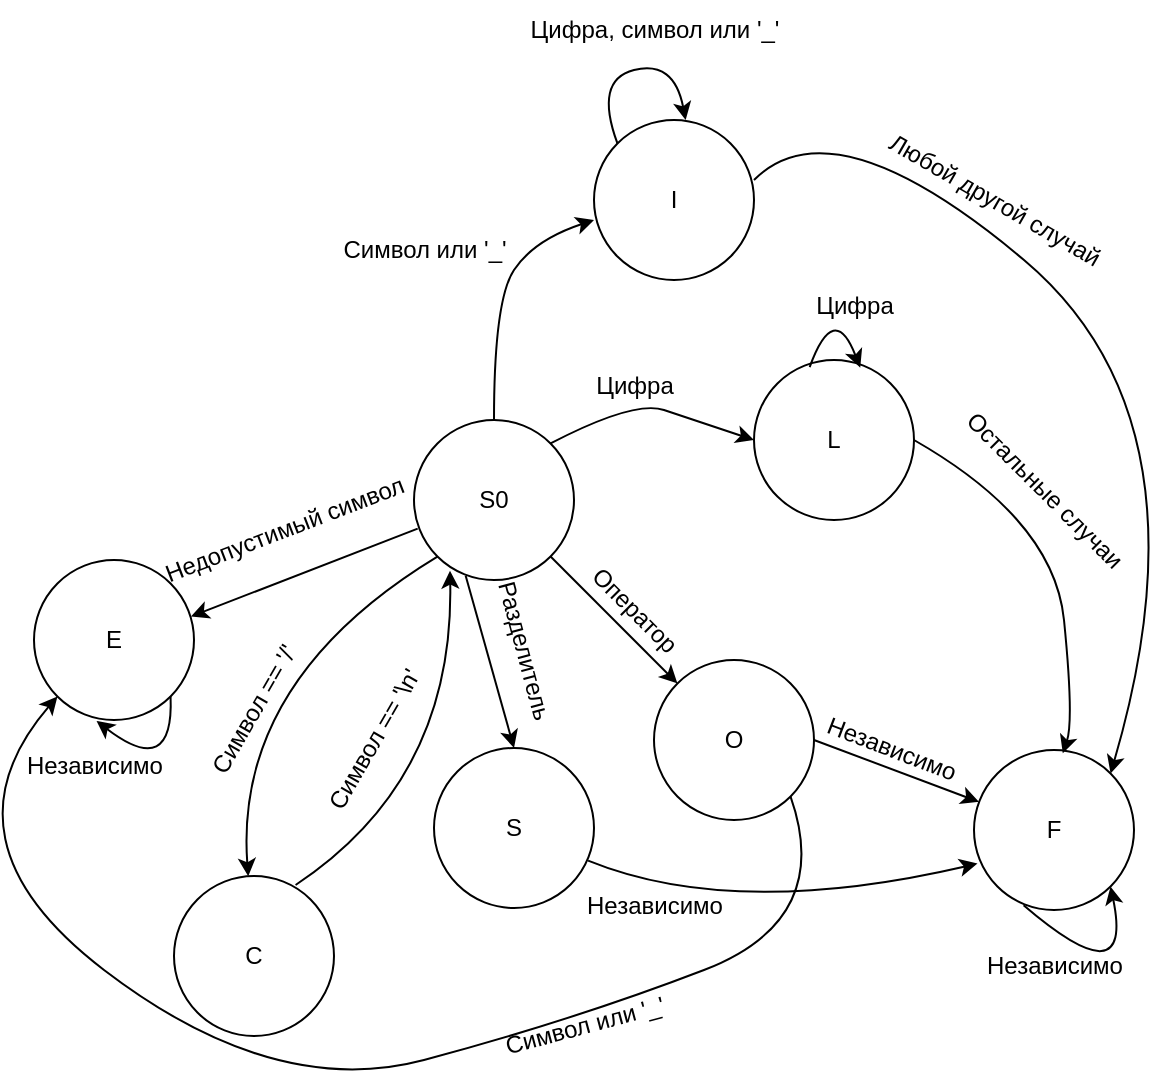 <mxfile version="24.4.9" type="device">
  <diagram name="Страница — 1" id="YdG9vorFwvyIWXiYEx2r">
    <mxGraphModel dx="1311" dy="764" grid="1" gridSize="10" guides="1" tooltips="1" connect="1" arrows="1" fold="1" page="1" pageScale="1" pageWidth="827" pageHeight="1169" math="0" shadow="0">
      <root>
        <mxCell id="0" />
        <mxCell id="1" parent="0" />
        <mxCell id="37AqUj_-Lx2WRJFWYZgD-1" value="S0" style="ellipse;whiteSpace=wrap;html=1;aspect=fixed;" parent="1" vertex="1">
          <mxGeometry x="290" y="380" width="80" height="80" as="geometry" />
        </mxCell>
        <mxCell id="37AqUj_-Lx2WRJFWYZgD-2" value="I" style="ellipse;whiteSpace=wrap;html=1;aspect=fixed;" parent="1" vertex="1">
          <mxGeometry x="380" y="230" width="80" height="80" as="geometry" />
        </mxCell>
        <mxCell id="37AqUj_-Lx2WRJFWYZgD-3" value="L" style="ellipse;whiteSpace=wrap;html=1;aspect=fixed;" parent="1" vertex="1">
          <mxGeometry x="460" y="350" width="80" height="80" as="geometry" />
        </mxCell>
        <mxCell id="37AqUj_-Lx2WRJFWYZgD-4" value="O" style="ellipse;whiteSpace=wrap;html=1;aspect=fixed;" parent="1" vertex="1">
          <mxGeometry x="410" y="500" width="80" height="80" as="geometry" />
        </mxCell>
        <mxCell id="37AqUj_-Lx2WRJFWYZgD-5" value="S" style="ellipse;whiteSpace=wrap;html=1;aspect=fixed;" parent="1" vertex="1">
          <mxGeometry x="300" y="544" width="80" height="80" as="geometry" />
        </mxCell>
        <mxCell id="37AqUj_-Lx2WRJFWYZgD-8" value="E" style="ellipse;whiteSpace=wrap;html=1;aspect=fixed;" parent="1" vertex="1">
          <mxGeometry x="100" y="450" width="80" height="80" as="geometry" />
        </mxCell>
        <mxCell id="37AqUj_-Lx2WRJFWYZgD-9" value="F" style="ellipse;whiteSpace=wrap;html=1;aspect=fixed;" parent="1" vertex="1">
          <mxGeometry x="570" y="545" width="80" height="80" as="geometry" />
        </mxCell>
        <mxCell id="37AqUj_-Lx2WRJFWYZgD-10" value="" style="endArrow=classic;html=1;rounded=0;exitX=0.5;exitY=0;exitDx=0;exitDy=0;curved=1;" parent="1" source="37AqUj_-Lx2WRJFWYZgD-1" edge="1">
          <mxGeometry width="50" height="50" relative="1" as="geometry">
            <mxPoint x="330" y="330" as="sourcePoint" />
            <mxPoint x="380" y="280" as="targetPoint" />
            <Array as="points">
              <mxPoint x="330" y="320" />
              <mxPoint x="350" y="290" />
            </Array>
          </mxGeometry>
        </mxCell>
        <mxCell id="37AqUj_-Lx2WRJFWYZgD-17" value="Символ или &#39;_&#39;" style="text;html=1;align=center;verticalAlign=middle;resizable=0;points=[];autosize=1;strokeColor=none;fillColor=none;" parent="1" vertex="1">
          <mxGeometry x="240" y="280" width="110" height="30" as="geometry" />
        </mxCell>
        <mxCell id="37AqUj_-Lx2WRJFWYZgD-18" value="" style="endArrow=classic;html=1;rounded=0;entryX=0;entryY=0.5;entryDx=0;entryDy=0;exitX=1;exitY=0;exitDx=0;exitDy=0;jumpStyle=line;curved=1;" parent="1" source="37AqUj_-Lx2WRJFWYZgD-1" target="37AqUj_-Lx2WRJFWYZgD-3" edge="1">
          <mxGeometry width="50" height="50" relative="1" as="geometry">
            <mxPoint x="370" y="460" as="sourcePoint" />
            <mxPoint x="420" y="410" as="targetPoint" />
            <Array as="points">
              <mxPoint x="400" y="370" />
              <mxPoint x="430" y="380" />
            </Array>
          </mxGeometry>
        </mxCell>
        <mxCell id="37AqUj_-Lx2WRJFWYZgD-19" value="Цифра" style="text;html=1;align=center;verticalAlign=middle;resizable=0;points=[];autosize=1;strokeColor=none;fillColor=none;" parent="1" vertex="1">
          <mxGeometry x="370" y="348" width="60" height="30" as="geometry" />
        </mxCell>
        <mxCell id="37AqUj_-Lx2WRJFWYZgD-20" value="" style="endArrow=classic;html=1;rounded=0;exitX=1;exitY=1;exitDx=0;exitDy=0;entryX=0;entryY=0;entryDx=0;entryDy=0;" parent="1" source="37AqUj_-Lx2WRJFWYZgD-1" target="37AqUj_-Lx2WRJFWYZgD-4" edge="1">
          <mxGeometry width="50" height="50" relative="1" as="geometry">
            <mxPoint x="370" y="490" as="sourcePoint" />
            <mxPoint x="420" y="440" as="targetPoint" />
          </mxGeometry>
        </mxCell>
        <mxCell id="37AqUj_-Lx2WRJFWYZgD-21" value="Оператор" style="text;html=1;align=center;verticalAlign=middle;resizable=0;points=[];autosize=1;strokeColor=none;fillColor=none;rotation=45;" parent="1" vertex="1">
          <mxGeometry x="360" y="460" width="80" height="30" as="geometry" />
        </mxCell>
        <mxCell id="37AqUj_-Lx2WRJFWYZgD-23" value="" style="endArrow=classic;html=1;rounded=0;exitX=0.323;exitY=0.973;exitDx=0;exitDy=0;exitPerimeter=0;entryX=0.5;entryY=0;entryDx=0;entryDy=0;" parent="1" source="37AqUj_-Lx2WRJFWYZgD-1" target="37AqUj_-Lx2WRJFWYZgD-5" edge="1">
          <mxGeometry width="50" height="50" relative="1" as="geometry">
            <mxPoint x="370" y="490" as="sourcePoint" />
            <mxPoint x="420" y="440" as="targetPoint" />
          </mxGeometry>
        </mxCell>
        <mxCell id="37AqUj_-Lx2WRJFWYZgD-24" value="Разделитель" style="text;html=1;align=center;verticalAlign=middle;resizable=0;points=[];autosize=1;strokeColor=none;fillColor=none;rotation=75;" parent="1" vertex="1">
          <mxGeometry x="300" y="480" width="90" height="30" as="geometry" />
        </mxCell>
        <mxCell id="37AqUj_-Lx2WRJFWYZgD-25" value="" style="endArrow=classic;html=1;rounded=0;entryX=0.981;entryY=0.353;entryDx=0;entryDy=0;entryPerimeter=0;exitX=0.023;exitY=0.679;exitDx=0;exitDy=0;exitPerimeter=0;" parent="1" source="37AqUj_-Lx2WRJFWYZgD-1" target="37AqUj_-Lx2WRJFWYZgD-8" edge="1">
          <mxGeometry width="50" height="50" relative="1" as="geometry">
            <mxPoint x="210" y="500" as="sourcePoint" />
            <mxPoint x="260" y="450" as="targetPoint" />
          </mxGeometry>
        </mxCell>
        <mxCell id="37AqUj_-Lx2WRJFWYZgD-26" value="Недопустимый символ" style="text;html=1;align=center;verticalAlign=middle;resizable=0;points=[];autosize=1;strokeColor=none;fillColor=none;rotation=-21;" parent="1" vertex="1">
          <mxGeometry x="150" y="420" width="150" height="30" as="geometry" />
        </mxCell>
        <mxCell id="37AqUj_-Lx2WRJFWYZgD-27" value="" style="endArrow=classic;html=1;rounded=0;exitX=0;exitY=0;exitDx=0;exitDy=0;curved=1;entryX=0.948;entryY=0.703;entryDx=0;entryDy=0;entryPerimeter=0;" parent="1" source="37AqUj_-Lx2WRJFWYZgD-2" edge="1">
          <mxGeometry width="50" height="50" relative="1" as="geometry">
            <mxPoint x="418.284" y="185.476" as="sourcePoint" />
            <mxPoint x="425.84" y="230" as="targetPoint" />
            <Array as="points">
              <mxPoint x="380" y="210" />
              <mxPoint x="420" y="200" />
            </Array>
          </mxGeometry>
        </mxCell>
        <mxCell id="37AqUj_-Lx2WRJFWYZgD-28" value="Цифра, символ или &#39;_&#39;" style="text;html=1;align=center;verticalAlign=middle;resizable=0;points=[];autosize=1;strokeColor=none;fillColor=none;" parent="1" vertex="1">
          <mxGeometry x="335" y="170" width="150" height="30" as="geometry" />
        </mxCell>
        <mxCell id="37AqUj_-Lx2WRJFWYZgD-29" value="" style="endArrow=classic;html=1;rounded=0;curved=1;exitX=1;exitY=0.375;exitDx=0;exitDy=0;entryX=1;entryY=0;entryDx=0;entryDy=0;exitPerimeter=0;" parent="1" source="37AqUj_-Lx2WRJFWYZgD-2" target="37AqUj_-Lx2WRJFWYZgD-9" edge="1">
          <mxGeometry width="50" height="50" relative="1" as="geometry">
            <mxPoint x="611.716" y="251.716" as="sourcePoint" />
            <mxPoint x="858.284" y="566.716" as="targetPoint" />
            <Array as="points">
              <mxPoint x="500" y="220" />
              <mxPoint x="690" y="380" />
            </Array>
          </mxGeometry>
        </mxCell>
        <mxCell id="37AqUj_-Lx2WRJFWYZgD-30" value="Любой другой случай" style="text;html=1;align=center;verticalAlign=middle;resizable=0;points=[];autosize=1;strokeColor=none;fillColor=none;rotation=30;" parent="1" vertex="1">
          <mxGeometry x="510" y="255" width="140" height="30" as="geometry" />
        </mxCell>
        <mxCell id="37AqUj_-Lx2WRJFWYZgD-31" value="" style="endArrow=classic;html=1;rounded=0;entryX=0.555;entryY=0.02;entryDx=0;entryDy=0;exitX=1;exitY=0.5;exitDx=0;exitDy=0;curved=1;entryPerimeter=0;" parent="1" source="37AqUj_-Lx2WRJFWYZgD-3" target="37AqUj_-Lx2WRJFWYZgD-9" edge="1">
          <mxGeometry width="50" height="50" relative="1" as="geometry">
            <mxPoint x="380" y="500" as="sourcePoint" />
            <mxPoint x="430" y="450" as="targetPoint" />
            <Array as="points">
              <mxPoint x="610" y="430" />
              <mxPoint x="620" y="530" />
            </Array>
          </mxGeometry>
        </mxCell>
        <mxCell id="37AqUj_-Lx2WRJFWYZgD-32" value="Остальные случаи" style="text;html=1;align=center;verticalAlign=middle;resizable=0;points=[];autosize=1;strokeColor=none;fillColor=none;rotation=45;" parent="1" vertex="1">
          <mxGeometry x="540" y="400" width="130" height="30" as="geometry" />
        </mxCell>
        <mxCell id="37AqUj_-Lx2WRJFWYZgD-33" value="" style="endArrow=classic;html=1;rounded=0;exitX=1;exitY=0.5;exitDx=0;exitDy=0;" parent="1" source="37AqUj_-Lx2WRJFWYZgD-4" target="37AqUj_-Lx2WRJFWYZgD-9" edge="1">
          <mxGeometry width="50" height="50" relative="1" as="geometry">
            <mxPoint x="430" y="590" as="sourcePoint" />
            <mxPoint x="480" y="540" as="targetPoint" />
          </mxGeometry>
        </mxCell>
        <mxCell id="37AqUj_-Lx2WRJFWYZgD-34" value="Независимо&amp;nbsp;" style="text;html=1;align=center;verticalAlign=middle;resizable=0;points=[];autosize=1;strokeColor=none;fillColor=none;rotation=21;" parent="1" vertex="1">
          <mxGeometry x="485" y="530" width="90" height="30" as="geometry" />
        </mxCell>
        <mxCell id="37AqUj_-Lx2WRJFWYZgD-35" value="" style="endArrow=classic;html=1;rounded=0;entryX=0.664;entryY=0.048;entryDx=0;entryDy=0;curved=1;exitX=0.348;exitY=0.044;exitDx=0;exitDy=0;exitPerimeter=0;entryPerimeter=0;" parent="1" source="37AqUj_-Lx2WRJFWYZgD-3" target="37AqUj_-Lx2WRJFWYZgD-3" edge="1">
          <mxGeometry width="50" height="50" relative="1" as="geometry">
            <mxPoint x="430" y="400" as="sourcePoint" />
            <mxPoint x="480" y="350" as="targetPoint" />
            <Array as="points">
              <mxPoint x="500" y="320" />
            </Array>
          </mxGeometry>
        </mxCell>
        <mxCell id="37AqUj_-Lx2WRJFWYZgD-36" value="Цифра" style="text;html=1;align=center;verticalAlign=middle;resizable=0;points=[];autosize=1;strokeColor=none;fillColor=none;" parent="1" vertex="1">
          <mxGeometry x="480" y="308" width="60" height="30" as="geometry" />
        </mxCell>
        <mxCell id="37AqUj_-Lx2WRJFWYZgD-37" value="" style="endArrow=classic;html=1;rounded=0;entryX=0.022;entryY=0.71;entryDx=0;entryDy=0;exitX=0.963;exitY=0.704;exitDx=0;exitDy=0;curved=1;exitPerimeter=0;entryPerimeter=0;" parent="1" source="37AqUj_-Lx2WRJFWYZgD-5" target="37AqUj_-Lx2WRJFWYZgD-9" edge="1">
          <mxGeometry width="50" height="50" relative="1" as="geometry">
            <mxPoint x="430" y="630" as="sourcePoint" />
            <mxPoint x="480" y="580" as="targetPoint" />
            <Array as="points">
              <mxPoint x="450" y="630" />
            </Array>
          </mxGeometry>
        </mxCell>
        <mxCell id="37AqUj_-Lx2WRJFWYZgD-38" value="Независимо" style="text;html=1;align=center;verticalAlign=middle;resizable=0;points=[];autosize=1;strokeColor=none;fillColor=none;" parent="1" vertex="1">
          <mxGeometry x="365" y="608" width="90" height="30" as="geometry" />
        </mxCell>
        <mxCell id="37AqUj_-Lx2WRJFWYZgD-39" value="" style="endArrow=classic;html=1;rounded=0;exitX=1;exitY=1;exitDx=0;exitDy=0;curved=1;entryX=0.391;entryY=1.006;entryDx=0;entryDy=0;entryPerimeter=0;" parent="1" source="37AqUj_-Lx2WRJFWYZgD-8" target="37AqUj_-Lx2WRJFWYZgD-8" edge="1">
          <mxGeometry width="50" height="50" relative="1" as="geometry">
            <mxPoint x="270" y="560" as="sourcePoint" />
            <mxPoint x="140" y="550" as="targetPoint" />
            <Array as="points">
              <mxPoint x="170" y="560" />
            </Array>
          </mxGeometry>
        </mxCell>
        <mxCell id="37AqUj_-Lx2WRJFWYZgD-40" value="Независимо" style="text;html=1;align=center;verticalAlign=middle;resizable=0;points=[];autosize=1;strokeColor=none;fillColor=none;" parent="1" vertex="1">
          <mxGeometry x="85" y="538" width="90" height="30" as="geometry" />
        </mxCell>
        <mxCell id="37AqUj_-Lx2WRJFWYZgD-41" value="" style="endArrow=classic;html=1;rounded=0;entryX=1;entryY=1;entryDx=0;entryDy=0;curved=1;exitX=0.31;exitY=0.971;exitDx=0;exitDy=0;exitPerimeter=0;" parent="1" source="37AqUj_-Lx2WRJFWYZgD-9" target="37AqUj_-Lx2WRJFWYZgD-9" edge="1">
          <mxGeometry width="50" height="50" relative="1" as="geometry">
            <mxPoint x="560" y="650" as="sourcePoint" />
            <mxPoint x="610" y="600" as="targetPoint" />
            <Array as="points">
              <mxPoint x="650" y="670" />
            </Array>
          </mxGeometry>
        </mxCell>
        <mxCell id="37AqUj_-Lx2WRJFWYZgD-43" value="Независимо" style="text;html=1;align=center;verticalAlign=middle;resizable=0;points=[];autosize=1;strokeColor=none;fillColor=none;" parent="1" vertex="1">
          <mxGeometry x="565" y="638" width="90" height="30" as="geometry" />
        </mxCell>
        <mxCell id="Au2Cfy6VZbHFcXLJOo-g-1" value="С" style="ellipse;whiteSpace=wrap;html=1;aspect=fixed;" vertex="1" parent="1">
          <mxGeometry x="170" y="608" width="80" height="80" as="geometry" />
        </mxCell>
        <mxCell id="Au2Cfy6VZbHFcXLJOo-g-2" value="" style="endArrow=classic;html=1;rounded=0;exitX=0;exitY=1;exitDx=0;exitDy=0;curved=1;" edge="1" parent="1" source="37AqUj_-Lx2WRJFWYZgD-1" target="Au2Cfy6VZbHFcXLJOo-g-1">
          <mxGeometry width="50" height="50" relative="1" as="geometry">
            <mxPoint x="190" y="740" as="sourcePoint" />
            <mxPoint x="240" y="690" as="targetPoint" />
            <Array as="points">
              <mxPoint x="200" y="510" />
            </Array>
          </mxGeometry>
        </mxCell>
        <mxCell id="Au2Cfy6VZbHFcXLJOo-g-3" value="Символ == &#39;/&#39;" style="text;html=1;align=center;verticalAlign=middle;resizable=0;points=[];autosize=1;strokeColor=none;fillColor=none;rotation=-60;" vertex="1" parent="1">
          <mxGeometry x="160" y="510" width="100" height="30" as="geometry" />
        </mxCell>
        <mxCell id="Au2Cfy6VZbHFcXLJOo-g-4" value="" style="endArrow=classic;html=1;rounded=0;exitX=0.76;exitY=0.056;exitDx=0;exitDy=0;curved=1;exitPerimeter=0;entryX=0.225;entryY=0.942;entryDx=0;entryDy=0;entryPerimeter=0;" edge="1" parent="1" source="Au2Cfy6VZbHFcXLJOo-g-1" target="37AqUj_-Lx2WRJFWYZgD-1">
          <mxGeometry width="50" height="50" relative="1" as="geometry">
            <mxPoint x="312" y="458" as="sourcePoint" />
            <mxPoint x="217" y="618" as="targetPoint" />
            <Array as="points">
              <mxPoint x="310" y="560" />
            </Array>
          </mxGeometry>
        </mxCell>
        <mxCell id="Au2Cfy6VZbHFcXLJOo-g-5" value="Символ == &#39;\n&#39;" style="text;html=1;align=center;verticalAlign=middle;resizable=0;points=[];autosize=1;strokeColor=none;fillColor=none;rotation=-60;" vertex="1" parent="1">
          <mxGeometry x="220" y="525" width="100" height="30" as="geometry" />
        </mxCell>
        <mxCell id="Au2Cfy6VZbHFcXLJOo-g-6" value="" style="endArrow=classic;html=1;rounded=0;exitX=1;exitY=1;exitDx=0;exitDy=0;curved=1;entryX=0;entryY=1;entryDx=0;entryDy=0;" edge="1" parent="1" source="37AqUj_-Lx2WRJFWYZgD-4" target="37AqUj_-Lx2WRJFWYZgD-8">
          <mxGeometry width="50" height="50" relative="1" as="geometry">
            <mxPoint x="290" y="890" as="sourcePoint" />
            <mxPoint x="340" y="840" as="targetPoint" />
            <Array as="points">
              <mxPoint x="500" y="630" />
              <mxPoint x="370" y="680" />
              <mxPoint x="220" y="720" />
              <mxPoint x="50" y="590" />
            </Array>
          </mxGeometry>
        </mxCell>
        <mxCell id="Au2Cfy6VZbHFcXLJOo-g-7" value="Cимвол или &#39;_&#39;" style="text;html=1;align=center;verticalAlign=middle;resizable=0;points=[];autosize=1;strokeColor=none;fillColor=none;rotation=-15;" vertex="1" parent="1">
          <mxGeometry x="320" y="668" width="110" height="30" as="geometry" />
        </mxCell>
      </root>
    </mxGraphModel>
  </diagram>
</mxfile>
